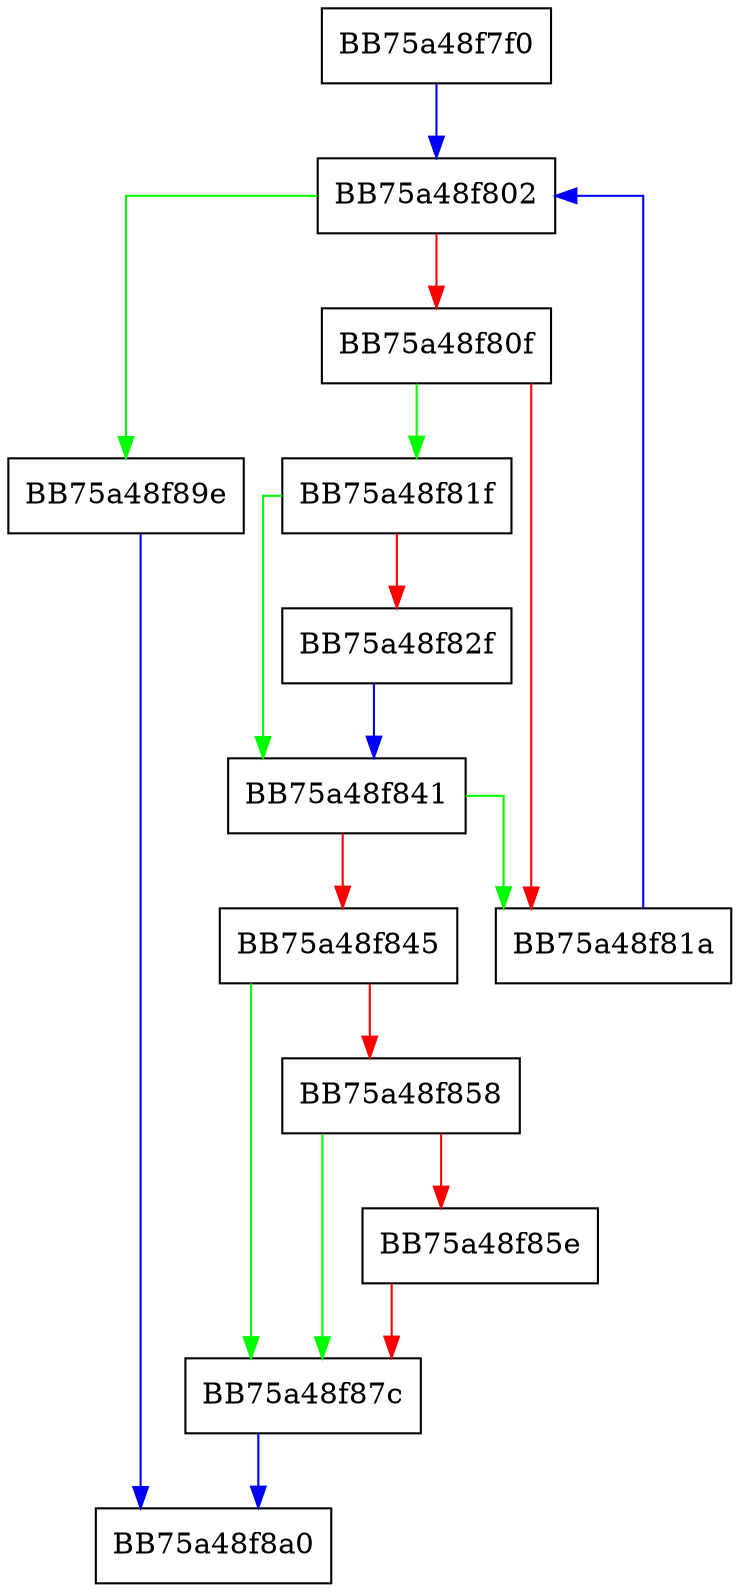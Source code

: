 digraph IsMine {
  node [shape="box"];
  graph [splines=ortho];
  BB75a48f7f0 -> BB75a48f802 [color="blue"];
  BB75a48f802 -> BB75a48f89e [color="green"];
  BB75a48f802 -> BB75a48f80f [color="red"];
  BB75a48f80f -> BB75a48f81f [color="green"];
  BB75a48f80f -> BB75a48f81a [color="red"];
  BB75a48f81a -> BB75a48f802 [color="blue"];
  BB75a48f81f -> BB75a48f841 [color="green"];
  BB75a48f81f -> BB75a48f82f [color="red"];
  BB75a48f82f -> BB75a48f841 [color="blue"];
  BB75a48f841 -> BB75a48f81a [color="green"];
  BB75a48f841 -> BB75a48f845 [color="red"];
  BB75a48f845 -> BB75a48f87c [color="green"];
  BB75a48f845 -> BB75a48f858 [color="red"];
  BB75a48f858 -> BB75a48f87c [color="green"];
  BB75a48f858 -> BB75a48f85e [color="red"];
  BB75a48f85e -> BB75a48f87c [color="red"];
  BB75a48f87c -> BB75a48f8a0 [color="blue"];
  BB75a48f89e -> BB75a48f8a0 [color="blue"];
}